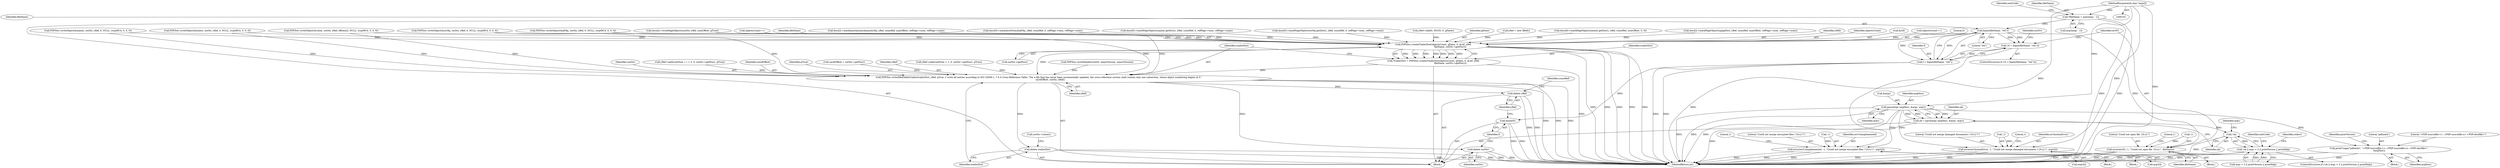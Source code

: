 digraph "0_poppler_5c9b08a875b07853be6c44e43ff5f7f059df666a@array" {
"1000103" [label="(MethodParameterIn,char *argv[])"];
"1000132" [label="(Call,*fileName = argv[argc - 1])"];
"1000286" [label="(Call,fopen(fileName, \"wb\"))"];
"1000283" [label="(Call,!(f = fopen(fileName, \"wb\")))"];
"1000284" [label="(Call,f = fopen(fileName, \"wb\"))"];
"1001096" [label="(Call,fclose(f))"];
"1000290" [label="(Call,error(errIO, -1, \"Could not open file '{0:s}'\", fileName))"];
"1001075" [label="(Call,PDFDoc::createTrailerDict(objectsCount, gFalse, 0, &ref, yRef,\n                                                fileName, outStr->getPos()))"];
"1001073" [label="(Call,*trailerDict = PDFDoc::createTrailerDict(objectsCount, gFalse, 0, &ref, yRef,\n                                                fileName, outStr->getPos()))"];
"1001084" [label="(Call,PDFDoc::writeXRefTableTrailer(trailerDict, yRef, gTrue, // write all entries according to ISO 32000-1, 7.5.4 Cross-Reference Table: \"For a file that has never been incrementally updated, the cross-reference section shall contain only one subsection, whose object numbering begins at 0.\"\n                                uxrefOffset, outStr, yRef))"];
"1001091" [label="(Call,delete trailerDict)"];
"1001094" [label="(Call,delete outStr)"];
"1001098" [label="(Call,delete yRef)"];
"1000146" [label="(Call,parseArgs (argDesc, &argc, argv))"];
"1000144" [label="(Call,ok = parseArgs (argDesc, &argc, argv))"];
"1000153" [label="(Call,!ok)"];
"1000152" [label="(Call,!ok || argc < 3 || printVersion || printHelp)"];
"1000179" [label="(Call,printUsage(\"pdfunite\", \"<PDF-sourcefile-1>..<PDF-sourcefile-n> <PDF-destfile>\",\n\targDesc))"];
"1000258" [label="(Call,error(errUnimplemented, -1, \"Could not merge encrypted files ('{0:s}')\", argv[i]))"];
"1000271" [label="(Call,error(errSyntaxError, -1, \"Could not merge damaged documents ('{0:s}')\", argv[i]))"];
"1000287" [label="(Identifier,fileName)"];
"1000600" [label="(Call,docs[0]->markPageObjects(intent.getDict(), yRef, countRef, numOffset, 0, 0))"];
"1000148" [label="(Call,&argc)"];
"1000316" [label="(Call,PDFDoc::writeHeader(outStr, majorVersion, minorVersion))"];
"1000185" [label="(Identifier,printVersion)"];
"1001089" [label="(Identifier,outStr)"];
"1000155" [label="(Call,argc < 3 || printVersion || printHelp)"];
"1000294" [label="(Literal,\"Could not open file '{0:s}'\")"];
"1001083" [label="(Call,outStr->getPos())"];
"1001094" [label="(Call,delete outStr)"];
"1000152" [label="(Call,!ok || argc < 3 || printVersion || printHelp)"];
"1000259" [label="(Identifier,errUnimplemented)"];
"1000687" [label="(Call,docs[i]->markPageObjects(pageDict, yRef, countRef, numOffset, refPage->num, refPage->num))"];
"1000284" [label="(Call,f = fopen(fileName, \"wb\"))"];
"1001098" [label="(Call,delete yRef)"];
"1000276" [label="(Call,argv[i])"];
"1000281" [label="(Literal,1)"];
"1001087" [label="(Identifier,gTrue)"];
"1000295" [label="(Identifier,fileName)"];
"1001088" [label="(Identifier,uxrefOffset)"];
"1000272" [label="(Identifier,errSyntaxError)"];
"1000290" [label="(Call,error(errIO, -1, \"Could not open file '{0:s}'\", fileName))"];
"1001058" [label="(Call,uxrefOffset = outStr->getPos())"];
"1001090" [label="(Identifier,yRef)"];
"1000291" [label="(Identifier,errIO)"];
"1001081" [label="(Identifier,yRef)"];
"1001076" [label="(Identifier,objectsCount)"];
"1000273" [label="(Call,-1)"];
"1000103" [label="(MethodParameterIn,char *argv[])"];
"1000147" [label="(Identifier,argDesc)"];
"1000157" [label="(Identifier,argc)"];
"1000300" [label="(Identifier,outStr)"];
"1000154" [label="(Identifier,ok)"];
"1001086" [label="(Identifier,yRef)"];
"1000925" [label="(Call,yRef->add(rootNum + 1, 0, outStr->getPos(), gTrue))"];
"1001099" [label="(Identifier,yRef)"];
"1000193" [label="(Identifier,exitCode)"];
"1000182" [label="(Identifier,argDesc)"];
"1001092" [label="(Identifier,trailerDict)"];
"1001084" [label="(Call,PDFDoc::writeXRefTableTrailer(trailerDict, yRef, gTrue, // write all entries according to ISO 32000-1, 7.5.4 Cross-Reference Table: \"For a file that has never been incrementally updated, the cross-reference section shall contain only one subsection, whose object numbering begins at 0.\"\n                                uxrefOffset, outStr, yRef))"];
"1001101" [label="(Identifier,countRef)"];
"1001093" [label="(Call,outStr->close())"];
"1001079" [label="(Call,&ref)"];
"1000285" [label="(Identifier,f)"];
"1000104" [label="(Block,)"];
"1000288" [label="(Literal,\"wb\")"];
"1000153" [label="(Call,!ok)"];
"1000150" [label="(Identifier,argv)"];
"1000889" [label="(Call,PDFDoc::writeObject(&ocObj, outStr, yRef, 0, NULL, cryptRC4, 0, 0, 0))"];
"1000164" [label="(Identifier,stderr)"];
"1000146" [label="(Call,parseArgs (argDesc, &argc, argv))"];
"1001055" [label="(Call,objectsCount++)"];
"1001078" [label="(Literal,0)"];
"1000960" [label="(Call,objectsCount++)"];
"1000268" [label="(Literal,1)"];
"1001095" [label="(Identifier,outStr)"];
"1000298" [label="(Literal,1)"];
"1001073" [label="(Call,*trailerDict = PDFDoc::createTrailerDict(objectsCount, gFalse, 0, &ref, yRef,\n                                                fileName, outStr->getPos()))"];
"1000257" [label="(Block,)"];
"1000145" [label="(Identifier,ok)"];
"1000180" [label="(Literal,\"pdfunite\")"];
"1000181" [label="(Literal,\"<PDF-sourcefile-1>..<PDF-sourcefile-n> <PDF-destfile>\")"];
"1000262" [label="(Literal,\"Could not merge encrypted files ('{0:s}')\")"];
"1001075" [label="(Call,PDFDoc::createTrailerDict(objectsCount, gFalse, 0, &ref, yRef,\n                                                fileName, outStr->getPos()))"];
"1001082" [label="(Identifier,fileName)"];
"1000707" [label="(Call,docs[i]->markAnnotations(&annotsObj, yRef, countRef, numOffset, refPage->num, refPage->num))"];
"1000356" [label="(Call,docs[0]->markAcroForm(&afObj, yRef, countRef, 0, refPage->num, refPage->num))"];
"1001132" [label="(MethodReturn,int)"];
"1000286" [label="(Call,fopen(fileName, \"wb\"))"];
"1000869" [label="(Call,PDFDoc::writeObject(&afObj, outStr, yRef, 0, NULL, cryptRC4, 0, 0, 0))"];
"1000848" [label="(Call,PDFDoc::writeObject(&intent, outStr, yRef, 0, NULL, cryptRC4, 0, 0, 0))"];
"1000974" [label="(Call,yRef->add(rootNum + i + 2, 0, outStr->getPos(), gTrue))"];
"1000403" [label="(Call,docs[0]->markPageObjects(names.getDict(), yRef, countRef, 0, refPage->num, refPage->num))"];
"1000282" [label="(ControlStructure,if (!(f = fopen(fileName, \"wb\"))))"];
"1000260" [label="(Call,-1)"];
"1001074" [label="(Identifier,trailerDict)"];
"1000380" [label="(Call,docs[0]->markPageObjects(ocObj.getDict(), yRef, countRef, 0, refPage->num, refPage->num))"];
"1001091" [label="(Call,delete trailerDict)"];
"1000275" [label="(Literal,\"Could not merge damaged documents ('{0:s}')\")"];
"1001096" [label="(Call,fclose(f))"];
"1000179" [label="(Call,printUsage(\"pdfunite\", \"<PDF-sourcefile-1>..<PDF-sourcefile-n> <PDF-destfile>\",\n\targDesc))"];
"1001097" [label="(Identifier,f)"];
"1000271" [label="(Call,error(errSyntaxError, -1, \"Could not merge damaged documents ('{0:s}')\", argv[i]))"];
"1000909" [label="(Call,PDFDoc::writeObject(&names, outStr, yRef, 0, NULL, cryptRC4, 0, 0, 0))"];
"1001085" [label="(Identifier,trailerDict)"];
"1000311" [label="(Call,yRef->add(0, 65535, 0, gFalse))"];
"1000270" [label="(Block,)"];
"1000178" [label="(Block,)"];
"1000792" [label="(Call,docs[i]->writePageObjects(outStr, yRef, numOffset, gTrue))"];
"1000151" [label="(ControlStructure,if (!ok || argc < 3 || printVersion || printHelp))"];
"1000144" [label="(Call,ok = parseArgs (argDesc, &argc, argv))"];
"1000289" [label="(Block,)"];
"1001077" [label="(Identifier,gFalse)"];
"1000258" [label="(Call,error(errUnimplemented, -1, \"Could not merge encrypted files ('{0:s}')\", argv[i]))"];
"1000132" [label="(Call,*fileName = argv[argc - 1])"];
"1001039" [label="(Call,PDFDoc::writeObject(&value, outStr, yRef, offsets[i], NULL, cryptRC4, 0, 0, 0))"];
"1000292" [label="(Call,-1)"];
"1000141" [label="(Identifier,exitCode)"];
"1000303" [label="(Call,yRef = new XRef())"];
"1000283" [label="(Call,!(f = fopen(fileName, \"wb\")))"];
"1000263" [label="(Call,argv[i])"];
"1000133" [label="(Identifier,fileName)"];
"1000134" [label="(Call,argv[argc - 1])"];
"1000103" -> "1000101"  [label="AST: "];
"1000103" -> "1001132"  [label="DDG: "];
"1000103" -> "1000132"  [label="DDG: "];
"1000103" -> "1000146"  [label="DDG: "];
"1000103" -> "1000258"  [label="DDG: "];
"1000103" -> "1000271"  [label="DDG: "];
"1000132" -> "1000104"  [label="AST: "];
"1000132" -> "1000134"  [label="CFG: "];
"1000133" -> "1000132"  [label="AST: "];
"1000134" -> "1000132"  [label="AST: "];
"1000141" -> "1000132"  [label="CFG: "];
"1000132" -> "1001132"  [label="DDG: "];
"1000132" -> "1001132"  [label="DDG: "];
"1000132" -> "1000286"  [label="DDG: "];
"1000286" -> "1000284"  [label="AST: "];
"1000286" -> "1000288"  [label="CFG: "];
"1000287" -> "1000286"  [label="AST: "];
"1000288" -> "1000286"  [label="AST: "];
"1000284" -> "1000286"  [label="CFG: "];
"1000286" -> "1000283"  [label="DDG: "];
"1000286" -> "1000283"  [label="DDG: "];
"1000286" -> "1000284"  [label="DDG: "];
"1000286" -> "1000284"  [label="DDG: "];
"1000286" -> "1000290"  [label="DDG: "];
"1000286" -> "1001075"  [label="DDG: "];
"1000283" -> "1000282"  [label="AST: "];
"1000283" -> "1000284"  [label="CFG: "];
"1000284" -> "1000283"  [label="AST: "];
"1000291" -> "1000283"  [label="CFG: "];
"1000300" -> "1000283"  [label="CFG: "];
"1000283" -> "1001132"  [label="DDG: "];
"1000284" -> "1000283"  [label="DDG: "];
"1000285" -> "1000284"  [label="AST: "];
"1000284" -> "1001132"  [label="DDG: "];
"1000284" -> "1001132"  [label="DDG: "];
"1000284" -> "1001096"  [label="DDG: "];
"1001096" -> "1000104"  [label="AST: "];
"1001096" -> "1001097"  [label="CFG: "];
"1001097" -> "1001096"  [label="AST: "];
"1001099" -> "1001096"  [label="CFG: "];
"1001096" -> "1001132"  [label="DDG: "];
"1001096" -> "1001132"  [label="DDG: "];
"1000290" -> "1000289"  [label="AST: "];
"1000290" -> "1000295"  [label="CFG: "];
"1000291" -> "1000290"  [label="AST: "];
"1000292" -> "1000290"  [label="AST: "];
"1000294" -> "1000290"  [label="AST: "];
"1000295" -> "1000290"  [label="AST: "];
"1000298" -> "1000290"  [label="CFG: "];
"1000290" -> "1001132"  [label="DDG: "];
"1000290" -> "1001132"  [label="DDG: "];
"1000290" -> "1001132"  [label="DDG: "];
"1000292" -> "1000290"  [label="DDG: "];
"1001075" -> "1001073"  [label="AST: "];
"1001075" -> "1001083"  [label="CFG: "];
"1001076" -> "1001075"  [label="AST: "];
"1001077" -> "1001075"  [label="AST: "];
"1001078" -> "1001075"  [label="AST: "];
"1001079" -> "1001075"  [label="AST: "];
"1001081" -> "1001075"  [label="AST: "];
"1001082" -> "1001075"  [label="AST: "];
"1001083" -> "1001075"  [label="AST: "];
"1001073" -> "1001075"  [label="CFG: "];
"1001075" -> "1001132"  [label="DDG: "];
"1001075" -> "1001132"  [label="DDG: "];
"1001075" -> "1001132"  [label="DDG: "];
"1001075" -> "1001132"  [label="DDG: "];
"1001075" -> "1001132"  [label="DDG: "];
"1001075" -> "1001073"  [label="DDG: "];
"1001075" -> "1001073"  [label="DDG: "];
"1001075" -> "1001073"  [label="DDG: "];
"1001075" -> "1001073"  [label="DDG: "];
"1001075" -> "1001073"  [label="DDG: "];
"1001075" -> "1001073"  [label="DDG: "];
"1001075" -> "1001073"  [label="DDG: "];
"1001055" -> "1001075"  [label="DDG: "];
"1000960" -> "1001075"  [label="DDG: "];
"1000311" -> "1001075"  [label="DDG: "];
"1000889" -> "1001075"  [label="DDG: "];
"1000303" -> "1001075"  [label="DDG: "];
"1000600" -> "1001075"  [label="DDG: "];
"1000848" -> "1001075"  [label="DDG: "];
"1000869" -> "1001075"  [label="DDG: "];
"1000707" -> "1001075"  [label="DDG: "];
"1000792" -> "1001075"  [label="DDG: "];
"1001039" -> "1001075"  [label="DDG: "];
"1000380" -> "1001075"  [label="DDG: "];
"1000909" -> "1001075"  [label="DDG: "];
"1000356" -> "1001075"  [label="DDG: "];
"1000687" -> "1001075"  [label="DDG: "];
"1000403" -> "1001075"  [label="DDG: "];
"1001075" -> "1001084"  [label="DDG: "];
"1001073" -> "1000104"  [label="AST: "];
"1001074" -> "1001073"  [label="AST: "];
"1001085" -> "1001073"  [label="CFG: "];
"1001073" -> "1001132"  [label="DDG: "];
"1001073" -> "1001084"  [label="DDG: "];
"1001084" -> "1000104"  [label="AST: "];
"1001084" -> "1001090"  [label="CFG: "];
"1001085" -> "1001084"  [label="AST: "];
"1001086" -> "1001084"  [label="AST: "];
"1001087" -> "1001084"  [label="AST: "];
"1001088" -> "1001084"  [label="AST: "];
"1001089" -> "1001084"  [label="AST: "];
"1001090" -> "1001084"  [label="AST: "];
"1001092" -> "1001084"  [label="CFG: "];
"1001084" -> "1001132"  [label="DDG: "];
"1001084" -> "1001132"  [label="DDG: "];
"1001084" -> "1001132"  [label="DDG: "];
"1000974" -> "1001084"  [label="DDG: "];
"1000925" -> "1001084"  [label="DDG: "];
"1001058" -> "1001084"  [label="DDG: "];
"1000848" -> "1001084"  [label="DDG: "];
"1001039" -> "1001084"  [label="DDG: "];
"1000889" -> "1001084"  [label="DDG: "];
"1000909" -> "1001084"  [label="DDG: "];
"1000316" -> "1001084"  [label="DDG: "];
"1000792" -> "1001084"  [label="DDG: "];
"1000869" -> "1001084"  [label="DDG: "];
"1001084" -> "1001091"  [label="DDG: "];
"1001084" -> "1001094"  [label="DDG: "];
"1001084" -> "1001098"  [label="DDG: "];
"1001091" -> "1000104"  [label="AST: "];
"1001091" -> "1001092"  [label="CFG: "];
"1001092" -> "1001091"  [label="AST: "];
"1001093" -> "1001091"  [label="CFG: "];
"1001091" -> "1001132"  [label="DDG: "];
"1001091" -> "1001132"  [label="DDG: "];
"1001094" -> "1000104"  [label="AST: "];
"1001094" -> "1001095"  [label="CFG: "];
"1001095" -> "1001094"  [label="AST: "];
"1001097" -> "1001094"  [label="CFG: "];
"1001094" -> "1001132"  [label="DDG: "];
"1001094" -> "1001132"  [label="DDG: "];
"1001098" -> "1000104"  [label="AST: "];
"1001098" -> "1001099"  [label="CFG: "];
"1001099" -> "1001098"  [label="AST: "];
"1001101" -> "1001098"  [label="CFG: "];
"1001098" -> "1001132"  [label="DDG: "];
"1001098" -> "1001132"  [label="DDG: "];
"1000146" -> "1000144"  [label="AST: "];
"1000146" -> "1000150"  [label="CFG: "];
"1000147" -> "1000146"  [label="AST: "];
"1000148" -> "1000146"  [label="AST: "];
"1000150" -> "1000146"  [label="AST: "];
"1000144" -> "1000146"  [label="CFG: "];
"1000146" -> "1001132"  [label="DDG: "];
"1000146" -> "1001132"  [label="DDG: "];
"1000146" -> "1001132"  [label="DDG: "];
"1000146" -> "1000144"  [label="DDG: "];
"1000146" -> "1000144"  [label="DDG: "];
"1000146" -> "1000144"  [label="DDG: "];
"1000146" -> "1000179"  [label="DDG: "];
"1000146" -> "1000258"  [label="DDG: "];
"1000146" -> "1000271"  [label="DDG: "];
"1000144" -> "1000104"  [label="AST: "];
"1000145" -> "1000144"  [label="AST: "];
"1000154" -> "1000144"  [label="CFG: "];
"1000144" -> "1001132"  [label="DDG: "];
"1000144" -> "1000153"  [label="DDG: "];
"1000153" -> "1000152"  [label="AST: "];
"1000153" -> "1000154"  [label="CFG: "];
"1000154" -> "1000153"  [label="AST: "];
"1000157" -> "1000153"  [label="CFG: "];
"1000152" -> "1000153"  [label="CFG: "];
"1000153" -> "1001132"  [label="DDG: "];
"1000153" -> "1000152"  [label="DDG: "];
"1000152" -> "1000151"  [label="AST: "];
"1000152" -> "1000155"  [label="CFG: "];
"1000155" -> "1000152"  [label="AST: "];
"1000164" -> "1000152"  [label="CFG: "];
"1000193" -> "1000152"  [label="CFG: "];
"1000152" -> "1001132"  [label="DDG: "];
"1000152" -> "1001132"  [label="DDG: "];
"1000152" -> "1001132"  [label="DDG: "];
"1000155" -> "1000152"  [label="DDG: "];
"1000155" -> "1000152"  [label="DDG: "];
"1000179" -> "1000178"  [label="AST: "];
"1000179" -> "1000182"  [label="CFG: "];
"1000180" -> "1000179"  [label="AST: "];
"1000181" -> "1000179"  [label="AST: "];
"1000182" -> "1000179"  [label="AST: "];
"1000185" -> "1000179"  [label="CFG: "];
"1000179" -> "1001132"  [label="DDG: "];
"1000179" -> "1001132"  [label="DDG: "];
"1000258" -> "1000257"  [label="AST: "];
"1000258" -> "1000263"  [label="CFG: "];
"1000259" -> "1000258"  [label="AST: "];
"1000260" -> "1000258"  [label="AST: "];
"1000262" -> "1000258"  [label="AST: "];
"1000263" -> "1000258"  [label="AST: "];
"1000268" -> "1000258"  [label="CFG: "];
"1000258" -> "1001132"  [label="DDG: "];
"1000258" -> "1001132"  [label="DDG: "];
"1000258" -> "1001132"  [label="DDG: "];
"1000260" -> "1000258"  [label="DDG: "];
"1000271" -> "1000270"  [label="AST: "];
"1000271" -> "1000276"  [label="CFG: "];
"1000272" -> "1000271"  [label="AST: "];
"1000273" -> "1000271"  [label="AST: "];
"1000275" -> "1000271"  [label="AST: "];
"1000276" -> "1000271"  [label="AST: "];
"1000281" -> "1000271"  [label="CFG: "];
"1000271" -> "1001132"  [label="DDG: "];
"1000271" -> "1001132"  [label="DDG: "];
"1000271" -> "1001132"  [label="DDG: "];
"1000273" -> "1000271"  [label="DDG: "];
}
